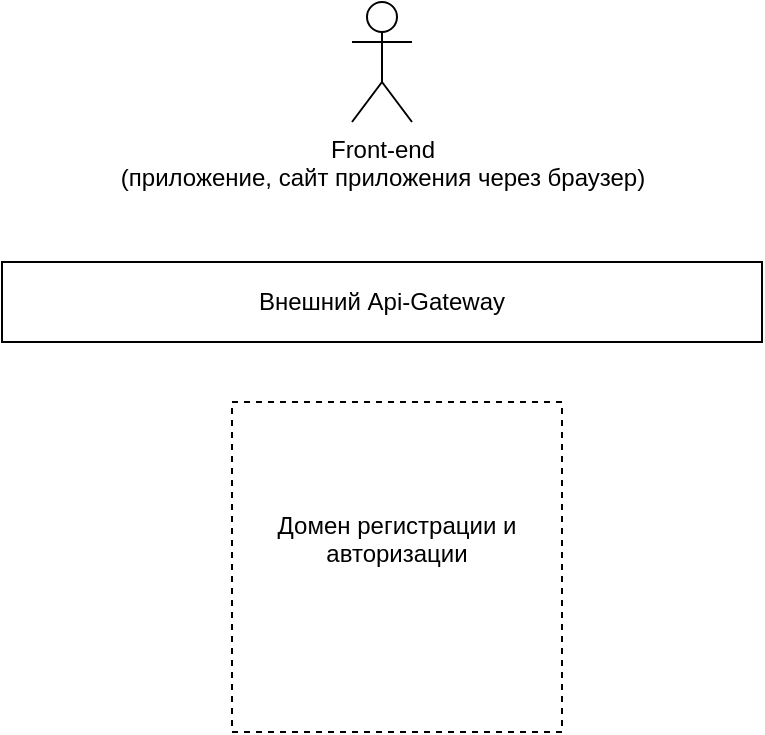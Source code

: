 <mxfile version="24.5.5" type="device">
  <diagram name="Page-1" id="EDeBQjUm_JnECWkw1oCu">
    <mxGraphModel dx="908" dy="638" grid="1" gridSize="10" guides="1" tooltips="1" connect="1" arrows="1" fold="1" page="1" pageScale="1" pageWidth="850" pageHeight="1100" math="0" shadow="0">
      <root>
        <mxCell id="0" />
        <mxCell id="1" parent="0" />
        <mxCell id="gXYW59sPCFEmV-0ytUSG-1" value="Front-end&lt;div&gt;(приложение, сайт приложения через браузер)&lt;/div&gt;" style="shape=umlActor;verticalLabelPosition=bottom;verticalAlign=top;html=1;outlineConnect=0;" vertex="1" parent="1">
          <mxGeometry x="410" y="40" width="30" height="60" as="geometry" />
        </mxCell>
        <mxCell id="gXYW59sPCFEmV-0ytUSG-2" value="Внешний Api-Gateway" style="rounded=0;whiteSpace=wrap;html=1;fillColor=none;" vertex="1" parent="1">
          <mxGeometry x="235" y="170" width="380" height="40" as="geometry" />
        </mxCell>
        <mxCell id="gXYW59sPCFEmV-0ytUSG-3" value="Домен регистрации и авторизации&lt;div&gt;&lt;br&gt;&lt;/div&gt;&lt;div&gt;&lt;br&gt;&lt;/div&gt;" style="whiteSpace=wrap;html=1;aspect=fixed;dashed=1;fillColor=none;" vertex="1" parent="1">
          <mxGeometry x="350" y="240" width="165" height="165" as="geometry" />
        </mxCell>
      </root>
    </mxGraphModel>
  </diagram>
</mxfile>
